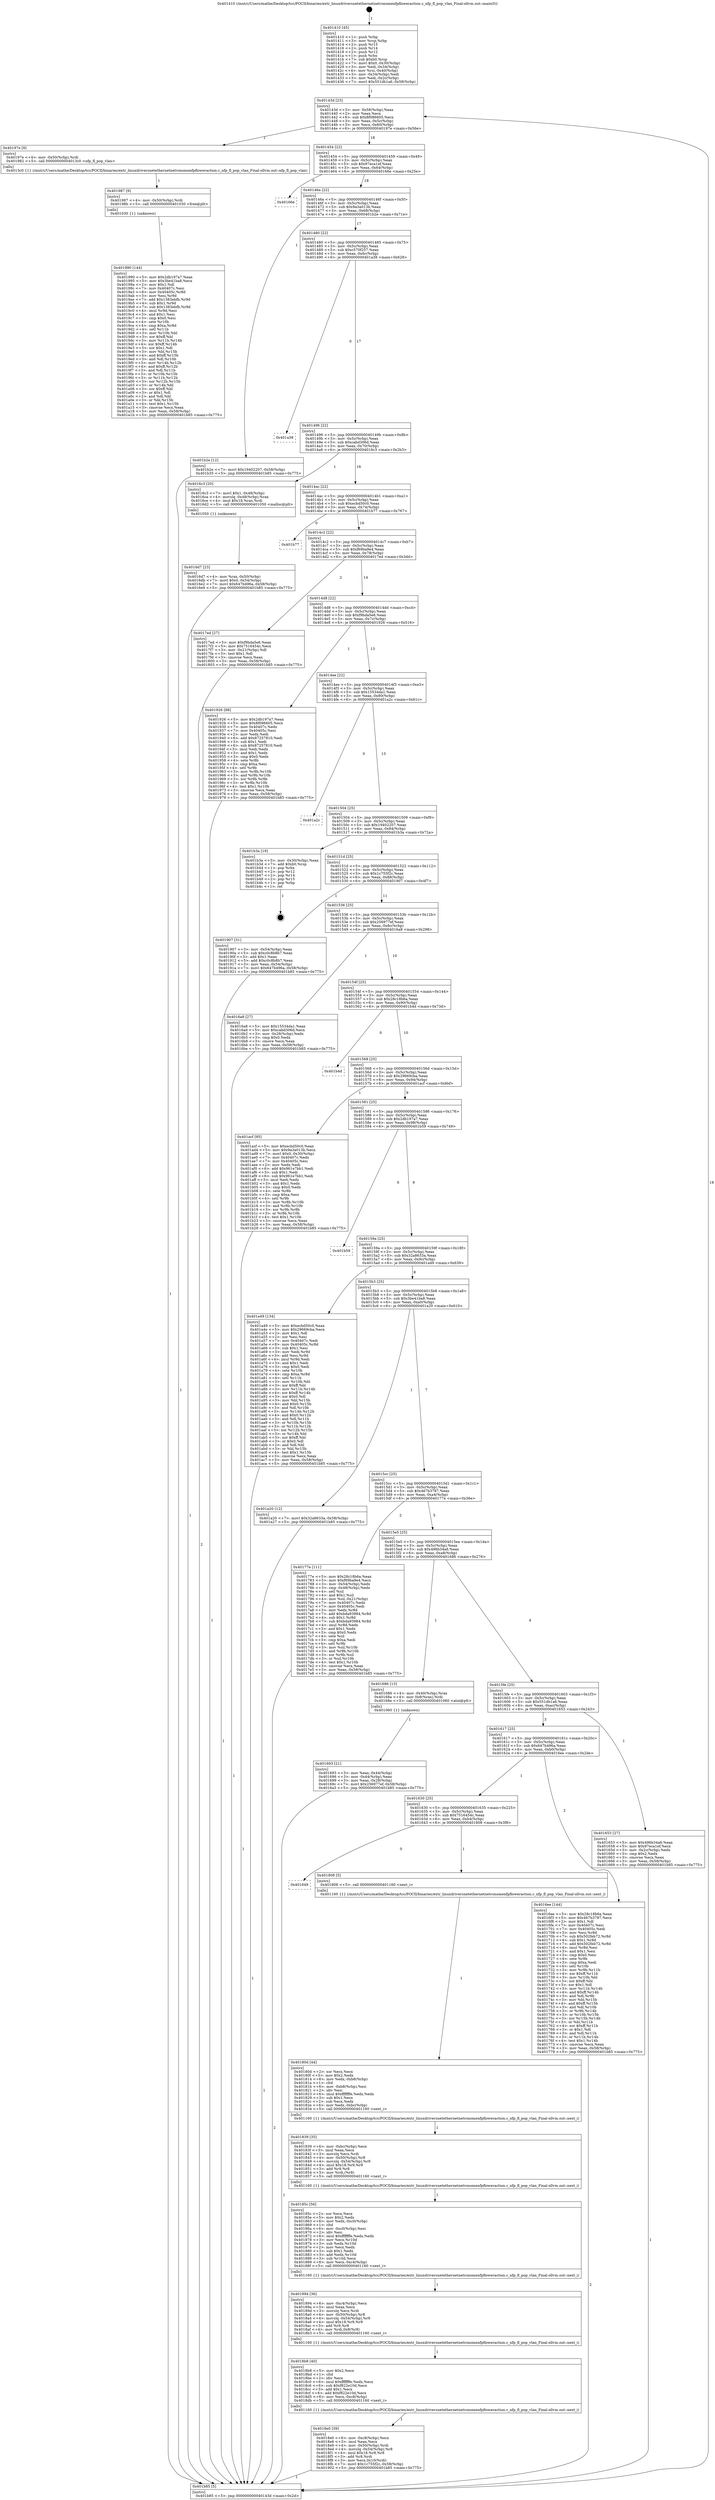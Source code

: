 digraph "0x401410" {
  label = "0x401410 (/mnt/c/Users/mathe/Desktop/tcc/POCII/binaries/extr_linuxdriversnetethernetnetronomenfpfloweraction.c_nfp_fl_pop_vlan_Final-ollvm.out::main(0))"
  labelloc = "t"
  node[shape=record]

  Entry [label="",width=0.3,height=0.3,shape=circle,fillcolor=black,style=filled]
  "0x40143d" [label="{
     0x40143d [23]\l
     | [instrs]\l
     &nbsp;&nbsp;0x40143d \<+3\>: mov -0x58(%rbp),%eax\l
     &nbsp;&nbsp;0x401440 \<+2\>: mov %eax,%ecx\l
     &nbsp;&nbsp;0x401442 \<+6\>: sub $0x8f086605,%ecx\l
     &nbsp;&nbsp;0x401448 \<+3\>: mov %eax,-0x5c(%rbp)\l
     &nbsp;&nbsp;0x40144b \<+3\>: mov %ecx,-0x60(%rbp)\l
     &nbsp;&nbsp;0x40144e \<+6\>: je 000000000040197e \<main+0x56e\>\l
  }"]
  "0x40197e" [label="{
     0x40197e [9]\l
     | [instrs]\l
     &nbsp;&nbsp;0x40197e \<+4\>: mov -0x50(%rbp),%rdi\l
     &nbsp;&nbsp;0x401982 \<+5\>: call 00000000004013c0 \<nfp_fl_pop_vlan\>\l
     | [calls]\l
     &nbsp;&nbsp;0x4013c0 \{1\} (/mnt/c/Users/mathe/Desktop/tcc/POCII/binaries/extr_linuxdriversnetethernetnetronomenfpfloweraction.c_nfp_fl_pop_vlan_Final-ollvm.out::nfp_fl_pop_vlan)\l
  }"]
  "0x401454" [label="{
     0x401454 [22]\l
     | [instrs]\l
     &nbsp;&nbsp;0x401454 \<+5\>: jmp 0000000000401459 \<main+0x49\>\l
     &nbsp;&nbsp;0x401459 \<+3\>: mov -0x5c(%rbp),%eax\l
     &nbsp;&nbsp;0x40145c \<+5\>: sub $0x97eca1ef,%eax\l
     &nbsp;&nbsp;0x401461 \<+3\>: mov %eax,-0x64(%rbp)\l
     &nbsp;&nbsp;0x401464 \<+6\>: je 000000000040166e \<main+0x25e\>\l
  }"]
  Exit [label="",width=0.3,height=0.3,shape=circle,fillcolor=black,style=filled,peripheries=2]
  "0x40166e" [label="{
     0x40166e\l
  }", style=dashed]
  "0x40146a" [label="{
     0x40146a [22]\l
     | [instrs]\l
     &nbsp;&nbsp;0x40146a \<+5\>: jmp 000000000040146f \<main+0x5f\>\l
     &nbsp;&nbsp;0x40146f \<+3\>: mov -0x5c(%rbp),%eax\l
     &nbsp;&nbsp;0x401472 \<+5\>: sub $0x9a3a013b,%eax\l
     &nbsp;&nbsp;0x401477 \<+3\>: mov %eax,-0x68(%rbp)\l
     &nbsp;&nbsp;0x40147a \<+6\>: je 0000000000401b2e \<main+0x71e\>\l
  }"]
  "0x401990" [label="{
     0x401990 [144]\l
     | [instrs]\l
     &nbsp;&nbsp;0x401990 \<+5\>: mov $0x2db197a7,%eax\l
     &nbsp;&nbsp;0x401995 \<+5\>: mov $0x3be41ba8,%ecx\l
     &nbsp;&nbsp;0x40199a \<+2\>: mov $0x1,%dl\l
     &nbsp;&nbsp;0x40199c \<+7\>: mov 0x40407c,%esi\l
     &nbsp;&nbsp;0x4019a3 \<+8\>: mov 0x40405c,%r8d\l
     &nbsp;&nbsp;0x4019ab \<+3\>: mov %esi,%r9d\l
     &nbsp;&nbsp;0x4019ae \<+7\>: add $0x1383ebfb,%r9d\l
     &nbsp;&nbsp;0x4019b5 \<+4\>: sub $0x1,%r9d\l
     &nbsp;&nbsp;0x4019b9 \<+7\>: sub $0x1383ebfb,%r9d\l
     &nbsp;&nbsp;0x4019c0 \<+4\>: imul %r9d,%esi\l
     &nbsp;&nbsp;0x4019c4 \<+3\>: and $0x1,%esi\l
     &nbsp;&nbsp;0x4019c7 \<+3\>: cmp $0x0,%esi\l
     &nbsp;&nbsp;0x4019ca \<+4\>: sete %r10b\l
     &nbsp;&nbsp;0x4019ce \<+4\>: cmp $0xa,%r8d\l
     &nbsp;&nbsp;0x4019d2 \<+4\>: setl %r11b\l
     &nbsp;&nbsp;0x4019d6 \<+3\>: mov %r10b,%bl\l
     &nbsp;&nbsp;0x4019d9 \<+3\>: xor $0xff,%bl\l
     &nbsp;&nbsp;0x4019dc \<+3\>: mov %r11b,%r14b\l
     &nbsp;&nbsp;0x4019df \<+4\>: xor $0xff,%r14b\l
     &nbsp;&nbsp;0x4019e3 \<+3\>: xor $0x1,%dl\l
     &nbsp;&nbsp;0x4019e6 \<+3\>: mov %bl,%r15b\l
     &nbsp;&nbsp;0x4019e9 \<+4\>: and $0xff,%r15b\l
     &nbsp;&nbsp;0x4019ed \<+3\>: and %dl,%r10b\l
     &nbsp;&nbsp;0x4019f0 \<+3\>: mov %r14b,%r12b\l
     &nbsp;&nbsp;0x4019f3 \<+4\>: and $0xff,%r12b\l
     &nbsp;&nbsp;0x4019f7 \<+3\>: and %dl,%r11b\l
     &nbsp;&nbsp;0x4019fa \<+3\>: or %r10b,%r15b\l
     &nbsp;&nbsp;0x4019fd \<+3\>: or %r11b,%r12b\l
     &nbsp;&nbsp;0x401a00 \<+3\>: xor %r12b,%r15b\l
     &nbsp;&nbsp;0x401a03 \<+3\>: or %r14b,%bl\l
     &nbsp;&nbsp;0x401a06 \<+3\>: xor $0xff,%bl\l
     &nbsp;&nbsp;0x401a09 \<+3\>: or $0x1,%dl\l
     &nbsp;&nbsp;0x401a0c \<+2\>: and %dl,%bl\l
     &nbsp;&nbsp;0x401a0e \<+3\>: or %bl,%r15b\l
     &nbsp;&nbsp;0x401a11 \<+4\>: test $0x1,%r15b\l
     &nbsp;&nbsp;0x401a15 \<+3\>: cmovne %ecx,%eax\l
     &nbsp;&nbsp;0x401a18 \<+3\>: mov %eax,-0x58(%rbp)\l
     &nbsp;&nbsp;0x401a1b \<+5\>: jmp 0000000000401b85 \<main+0x775\>\l
  }"]
  "0x401b2e" [label="{
     0x401b2e [12]\l
     | [instrs]\l
     &nbsp;&nbsp;0x401b2e \<+7\>: movl $0x19402207,-0x58(%rbp)\l
     &nbsp;&nbsp;0x401b35 \<+5\>: jmp 0000000000401b85 \<main+0x775\>\l
  }"]
  "0x401480" [label="{
     0x401480 [22]\l
     | [instrs]\l
     &nbsp;&nbsp;0x401480 \<+5\>: jmp 0000000000401485 \<main+0x75\>\l
     &nbsp;&nbsp;0x401485 \<+3\>: mov -0x5c(%rbp),%eax\l
     &nbsp;&nbsp;0x401488 \<+5\>: sub $0xc570f257,%eax\l
     &nbsp;&nbsp;0x40148d \<+3\>: mov %eax,-0x6c(%rbp)\l
     &nbsp;&nbsp;0x401490 \<+6\>: je 0000000000401a38 \<main+0x628\>\l
  }"]
  "0x401987" [label="{
     0x401987 [9]\l
     | [instrs]\l
     &nbsp;&nbsp;0x401987 \<+4\>: mov -0x50(%rbp),%rdi\l
     &nbsp;&nbsp;0x40198b \<+5\>: call 0000000000401030 \<free@plt\>\l
     | [calls]\l
     &nbsp;&nbsp;0x401030 \{1\} (unknown)\l
  }"]
  "0x401a38" [label="{
     0x401a38\l
  }", style=dashed]
  "0x401496" [label="{
     0x401496 [22]\l
     | [instrs]\l
     &nbsp;&nbsp;0x401496 \<+5\>: jmp 000000000040149b \<main+0x8b\>\l
     &nbsp;&nbsp;0x40149b \<+3\>: mov -0x5c(%rbp),%eax\l
     &nbsp;&nbsp;0x40149e \<+5\>: sub $0xcabd306d,%eax\l
     &nbsp;&nbsp;0x4014a3 \<+3\>: mov %eax,-0x70(%rbp)\l
     &nbsp;&nbsp;0x4014a6 \<+6\>: je 00000000004016c3 \<main+0x2b3\>\l
  }"]
  "0x4018e0" [label="{
     0x4018e0 [39]\l
     | [instrs]\l
     &nbsp;&nbsp;0x4018e0 \<+6\>: mov -0xc8(%rbp),%ecx\l
     &nbsp;&nbsp;0x4018e6 \<+3\>: imul %eax,%ecx\l
     &nbsp;&nbsp;0x4018e9 \<+4\>: mov -0x50(%rbp),%rdi\l
     &nbsp;&nbsp;0x4018ed \<+4\>: movslq -0x54(%rbp),%r8\l
     &nbsp;&nbsp;0x4018f1 \<+4\>: imul $0x18,%r8,%r8\l
     &nbsp;&nbsp;0x4018f5 \<+3\>: add %r8,%rdi\l
     &nbsp;&nbsp;0x4018f8 \<+3\>: mov %ecx,0x10(%rdi)\l
     &nbsp;&nbsp;0x4018fb \<+7\>: movl $0x1c755f2c,-0x58(%rbp)\l
     &nbsp;&nbsp;0x401902 \<+5\>: jmp 0000000000401b85 \<main+0x775\>\l
  }"]
  "0x4016c3" [label="{
     0x4016c3 [20]\l
     | [instrs]\l
     &nbsp;&nbsp;0x4016c3 \<+7\>: movl $0x1,-0x48(%rbp)\l
     &nbsp;&nbsp;0x4016ca \<+4\>: movslq -0x48(%rbp),%rax\l
     &nbsp;&nbsp;0x4016ce \<+4\>: imul $0x18,%rax,%rdi\l
     &nbsp;&nbsp;0x4016d2 \<+5\>: call 0000000000401050 \<malloc@plt\>\l
     | [calls]\l
     &nbsp;&nbsp;0x401050 \{1\} (unknown)\l
  }"]
  "0x4014ac" [label="{
     0x4014ac [22]\l
     | [instrs]\l
     &nbsp;&nbsp;0x4014ac \<+5\>: jmp 00000000004014b1 \<main+0xa1\>\l
     &nbsp;&nbsp;0x4014b1 \<+3\>: mov -0x5c(%rbp),%eax\l
     &nbsp;&nbsp;0x4014b4 \<+5\>: sub $0xecbd50c0,%eax\l
     &nbsp;&nbsp;0x4014b9 \<+3\>: mov %eax,-0x74(%rbp)\l
     &nbsp;&nbsp;0x4014bc \<+6\>: je 0000000000401b77 \<main+0x767\>\l
  }"]
  "0x4018b8" [label="{
     0x4018b8 [40]\l
     | [instrs]\l
     &nbsp;&nbsp;0x4018b8 \<+5\>: mov $0x2,%ecx\l
     &nbsp;&nbsp;0x4018bd \<+1\>: cltd\l
     &nbsp;&nbsp;0x4018be \<+2\>: idiv %ecx\l
     &nbsp;&nbsp;0x4018c0 \<+6\>: imul $0xfffffffe,%edx,%ecx\l
     &nbsp;&nbsp;0x4018c6 \<+6\>: sub $0xf822e10d,%ecx\l
     &nbsp;&nbsp;0x4018cc \<+3\>: add $0x1,%ecx\l
     &nbsp;&nbsp;0x4018cf \<+6\>: add $0xf822e10d,%ecx\l
     &nbsp;&nbsp;0x4018d5 \<+6\>: mov %ecx,-0xc8(%rbp)\l
     &nbsp;&nbsp;0x4018db \<+5\>: call 0000000000401160 \<next_i\>\l
     | [calls]\l
     &nbsp;&nbsp;0x401160 \{1\} (/mnt/c/Users/mathe/Desktop/tcc/POCII/binaries/extr_linuxdriversnetethernetnetronomenfpfloweraction.c_nfp_fl_pop_vlan_Final-ollvm.out::next_i)\l
  }"]
  "0x401b77" [label="{
     0x401b77\l
  }", style=dashed]
  "0x4014c2" [label="{
     0x4014c2 [22]\l
     | [instrs]\l
     &nbsp;&nbsp;0x4014c2 \<+5\>: jmp 00000000004014c7 \<main+0xb7\>\l
     &nbsp;&nbsp;0x4014c7 \<+3\>: mov -0x5c(%rbp),%eax\l
     &nbsp;&nbsp;0x4014ca \<+5\>: sub $0xf69ba9e4,%eax\l
     &nbsp;&nbsp;0x4014cf \<+3\>: mov %eax,-0x78(%rbp)\l
     &nbsp;&nbsp;0x4014d2 \<+6\>: je 00000000004017ed \<main+0x3dd\>\l
  }"]
  "0x401894" [label="{
     0x401894 [36]\l
     | [instrs]\l
     &nbsp;&nbsp;0x401894 \<+6\>: mov -0xc4(%rbp),%ecx\l
     &nbsp;&nbsp;0x40189a \<+3\>: imul %eax,%ecx\l
     &nbsp;&nbsp;0x40189d \<+3\>: movslq %ecx,%rdi\l
     &nbsp;&nbsp;0x4018a0 \<+4\>: mov -0x50(%rbp),%r8\l
     &nbsp;&nbsp;0x4018a4 \<+4\>: movslq -0x54(%rbp),%r9\l
     &nbsp;&nbsp;0x4018a8 \<+4\>: imul $0x18,%r9,%r9\l
     &nbsp;&nbsp;0x4018ac \<+3\>: add %r9,%r8\l
     &nbsp;&nbsp;0x4018af \<+4\>: mov %rdi,0x8(%r8)\l
     &nbsp;&nbsp;0x4018b3 \<+5\>: call 0000000000401160 \<next_i\>\l
     | [calls]\l
     &nbsp;&nbsp;0x401160 \{1\} (/mnt/c/Users/mathe/Desktop/tcc/POCII/binaries/extr_linuxdriversnetethernetnetronomenfpfloweraction.c_nfp_fl_pop_vlan_Final-ollvm.out::next_i)\l
  }"]
  "0x4017ed" [label="{
     0x4017ed [27]\l
     | [instrs]\l
     &nbsp;&nbsp;0x4017ed \<+5\>: mov $0xf9bda5e6,%eax\l
     &nbsp;&nbsp;0x4017f2 \<+5\>: mov $0x7516454c,%ecx\l
     &nbsp;&nbsp;0x4017f7 \<+3\>: mov -0x21(%rbp),%dl\l
     &nbsp;&nbsp;0x4017fa \<+3\>: test $0x1,%dl\l
     &nbsp;&nbsp;0x4017fd \<+3\>: cmovne %ecx,%eax\l
     &nbsp;&nbsp;0x401800 \<+3\>: mov %eax,-0x58(%rbp)\l
     &nbsp;&nbsp;0x401803 \<+5\>: jmp 0000000000401b85 \<main+0x775\>\l
  }"]
  "0x4014d8" [label="{
     0x4014d8 [22]\l
     | [instrs]\l
     &nbsp;&nbsp;0x4014d8 \<+5\>: jmp 00000000004014dd \<main+0xcd\>\l
     &nbsp;&nbsp;0x4014dd \<+3\>: mov -0x5c(%rbp),%eax\l
     &nbsp;&nbsp;0x4014e0 \<+5\>: sub $0xf9bda5e6,%eax\l
     &nbsp;&nbsp;0x4014e5 \<+3\>: mov %eax,-0x7c(%rbp)\l
     &nbsp;&nbsp;0x4014e8 \<+6\>: je 0000000000401926 \<main+0x516\>\l
  }"]
  "0x40185c" [label="{
     0x40185c [56]\l
     | [instrs]\l
     &nbsp;&nbsp;0x40185c \<+2\>: xor %ecx,%ecx\l
     &nbsp;&nbsp;0x40185e \<+5\>: mov $0x2,%edx\l
     &nbsp;&nbsp;0x401863 \<+6\>: mov %edx,-0xc0(%rbp)\l
     &nbsp;&nbsp;0x401869 \<+1\>: cltd\l
     &nbsp;&nbsp;0x40186a \<+6\>: mov -0xc0(%rbp),%esi\l
     &nbsp;&nbsp;0x401870 \<+2\>: idiv %esi\l
     &nbsp;&nbsp;0x401872 \<+6\>: imul $0xfffffffe,%edx,%edx\l
     &nbsp;&nbsp;0x401878 \<+3\>: mov %ecx,%r10d\l
     &nbsp;&nbsp;0x40187b \<+3\>: sub %edx,%r10d\l
     &nbsp;&nbsp;0x40187e \<+2\>: mov %ecx,%edx\l
     &nbsp;&nbsp;0x401880 \<+3\>: sub $0x1,%edx\l
     &nbsp;&nbsp;0x401883 \<+3\>: add %edx,%r10d\l
     &nbsp;&nbsp;0x401886 \<+3\>: sub %r10d,%ecx\l
     &nbsp;&nbsp;0x401889 \<+6\>: mov %ecx,-0xc4(%rbp)\l
     &nbsp;&nbsp;0x40188f \<+5\>: call 0000000000401160 \<next_i\>\l
     | [calls]\l
     &nbsp;&nbsp;0x401160 \{1\} (/mnt/c/Users/mathe/Desktop/tcc/POCII/binaries/extr_linuxdriversnetethernetnetronomenfpfloweraction.c_nfp_fl_pop_vlan_Final-ollvm.out::next_i)\l
  }"]
  "0x401926" [label="{
     0x401926 [88]\l
     | [instrs]\l
     &nbsp;&nbsp;0x401926 \<+5\>: mov $0x2db197a7,%eax\l
     &nbsp;&nbsp;0x40192b \<+5\>: mov $0x8f086605,%ecx\l
     &nbsp;&nbsp;0x401930 \<+7\>: mov 0x40407c,%edx\l
     &nbsp;&nbsp;0x401937 \<+7\>: mov 0x40405c,%esi\l
     &nbsp;&nbsp;0x40193e \<+2\>: mov %edx,%edi\l
     &nbsp;&nbsp;0x401940 \<+6\>: add $0x87257810,%edi\l
     &nbsp;&nbsp;0x401946 \<+3\>: sub $0x1,%edi\l
     &nbsp;&nbsp;0x401949 \<+6\>: sub $0x87257810,%edi\l
     &nbsp;&nbsp;0x40194f \<+3\>: imul %edi,%edx\l
     &nbsp;&nbsp;0x401952 \<+3\>: and $0x1,%edx\l
     &nbsp;&nbsp;0x401955 \<+3\>: cmp $0x0,%edx\l
     &nbsp;&nbsp;0x401958 \<+4\>: sete %r8b\l
     &nbsp;&nbsp;0x40195c \<+3\>: cmp $0xa,%esi\l
     &nbsp;&nbsp;0x40195f \<+4\>: setl %r9b\l
     &nbsp;&nbsp;0x401963 \<+3\>: mov %r8b,%r10b\l
     &nbsp;&nbsp;0x401966 \<+3\>: and %r9b,%r10b\l
     &nbsp;&nbsp;0x401969 \<+3\>: xor %r9b,%r8b\l
     &nbsp;&nbsp;0x40196c \<+3\>: or %r8b,%r10b\l
     &nbsp;&nbsp;0x40196f \<+4\>: test $0x1,%r10b\l
     &nbsp;&nbsp;0x401973 \<+3\>: cmovne %ecx,%eax\l
     &nbsp;&nbsp;0x401976 \<+3\>: mov %eax,-0x58(%rbp)\l
     &nbsp;&nbsp;0x401979 \<+5\>: jmp 0000000000401b85 \<main+0x775\>\l
  }"]
  "0x4014ee" [label="{
     0x4014ee [22]\l
     | [instrs]\l
     &nbsp;&nbsp;0x4014ee \<+5\>: jmp 00000000004014f3 \<main+0xe3\>\l
     &nbsp;&nbsp;0x4014f3 \<+3\>: mov -0x5c(%rbp),%eax\l
     &nbsp;&nbsp;0x4014f6 \<+5\>: sub $0x15534da1,%eax\l
     &nbsp;&nbsp;0x4014fb \<+3\>: mov %eax,-0x80(%rbp)\l
     &nbsp;&nbsp;0x4014fe \<+6\>: je 0000000000401a2c \<main+0x61c\>\l
  }"]
  "0x401839" [label="{
     0x401839 [35]\l
     | [instrs]\l
     &nbsp;&nbsp;0x401839 \<+6\>: mov -0xbc(%rbp),%ecx\l
     &nbsp;&nbsp;0x40183f \<+3\>: imul %eax,%ecx\l
     &nbsp;&nbsp;0x401842 \<+3\>: movslq %ecx,%rdi\l
     &nbsp;&nbsp;0x401845 \<+4\>: mov -0x50(%rbp),%r8\l
     &nbsp;&nbsp;0x401849 \<+4\>: movslq -0x54(%rbp),%r9\l
     &nbsp;&nbsp;0x40184d \<+4\>: imul $0x18,%r9,%r9\l
     &nbsp;&nbsp;0x401851 \<+3\>: add %r9,%r8\l
     &nbsp;&nbsp;0x401854 \<+3\>: mov %rdi,(%r8)\l
     &nbsp;&nbsp;0x401857 \<+5\>: call 0000000000401160 \<next_i\>\l
     | [calls]\l
     &nbsp;&nbsp;0x401160 \{1\} (/mnt/c/Users/mathe/Desktop/tcc/POCII/binaries/extr_linuxdriversnetethernetnetronomenfpfloweraction.c_nfp_fl_pop_vlan_Final-ollvm.out::next_i)\l
  }"]
  "0x401a2c" [label="{
     0x401a2c\l
  }", style=dashed]
  "0x401504" [label="{
     0x401504 [25]\l
     | [instrs]\l
     &nbsp;&nbsp;0x401504 \<+5\>: jmp 0000000000401509 \<main+0xf9\>\l
     &nbsp;&nbsp;0x401509 \<+3\>: mov -0x5c(%rbp),%eax\l
     &nbsp;&nbsp;0x40150c \<+5\>: sub $0x19402207,%eax\l
     &nbsp;&nbsp;0x401511 \<+6\>: mov %eax,-0x84(%rbp)\l
     &nbsp;&nbsp;0x401517 \<+6\>: je 0000000000401b3a \<main+0x72a\>\l
  }"]
  "0x40180d" [label="{
     0x40180d [44]\l
     | [instrs]\l
     &nbsp;&nbsp;0x40180d \<+2\>: xor %ecx,%ecx\l
     &nbsp;&nbsp;0x40180f \<+5\>: mov $0x2,%edx\l
     &nbsp;&nbsp;0x401814 \<+6\>: mov %edx,-0xb8(%rbp)\l
     &nbsp;&nbsp;0x40181a \<+1\>: cltd\l
     &nbsp;&nbsp;0x40181b \<+6\>: mov -0xb8(%rbp),%esi\l
     &nbsp;&nbsp;0x401821 \<+2\>: idiv %esi\l
     &nbsp;&nbsp;0x401823 \<+6\>: imul $0xfffffffe,%edx,%edx\l
     &nbsp;&nbsp;0x401829 \<+3\>: sub $0x1,%ecx\l
     &nbsp;&nbsp;0x40182c \<+2\>: sub %ecx,%edx\l
     &nbsp;&nbsp;0x40182e \<+6\>: mov %edx,-0xbc(%rbp)\l
     &nbsp;&nbsp;0x401834 \<+5\>: call 0000000000401160 \<next_i\>\l
     | [calls]\l
     &nbsp;&nbsp;0x401160 \{1\} (/mnt/c/Users/mathe/Desktop/tcc/POCII/binaries/extr_linuxdriversnetethernetnetronomenfpfloweraction.c_nfp_fl_pop_vlan_Final-ollvm.out::next_i)\l
  }"]
  "0x401b3a" [label="{
     0x401b3a [19]\l
     | [instrs]\l
     &nbsp;&nbsp;0x401b3a \<+3\>: mov -0x30(%rbp),%eax\l
     &nbsp;&nbsp;0x401b3d \<+7\>: add $0xb0,%rsp\l
     &nbsp;&nbsp;0x401b44 \<+1\>: pop %rbx\l
     &nbsp;&nbsp;0x401b45 \<+2\>: pop %r12\l
     &nbsp;&nbsp;0x401b47 \<+2\>: pop %r14\l
     &nbsp;&nbsp;0x401b49 \<+2\>: pop %r15\l
     &nbsp;&nbsp;0x401b4b \<+1\>: pop %rbp\l
     &nbsp;&nbsp;0x401b4c \<+1\>: ret\l
  }"]
  "0x40151d" [label="{
     0x40151d [25]\l
     | [instrs]\l
     &nbsp;&nbsp;0x40151d \<+5\>: jmp 0000000000401522 \<main+0x112\>\l
     &nbsp;&nbsp;0x401522 \<+3\>: mov -0x5c(%rbp),%eax\l
     &nbsp;&nbsp;0x401525 \<+5\>: sub $0x1c755f2c,%eax\l
     &nbsp;&nbsp;0x40152a \<+6\>: mov %eax,-0x88(%rbp)\l
     &nbsp;&nbsp;0x401530 \<+6\>: je 0000000000401907 \<main+0x4f7\>\l
  }"]
  "0x401649" [label="{
     0x401649\l
  }", style=dashed]
  "0x401907" [label="{
     0x401907 [31]\l
     | [instrs]\l
     &nbsp;&nbsp;0x401907 \<+3\>: mov -0x54(%rbp),%eax\l
     &nbsp;&nbsp;0x40190a \<+5\>: sub $0xc0c8b8b7,%eax\l
     &nbsp;&nbsp;0x40190f \<+3\>: add $0x1,%eax\l
     &nbsp;&nbsp;0x401912 \<+5\>: add $0xc0c8b8b7,%eax\l
     &nbsp;&nbsp;0x401917 \<+3\>: mov %eax,-0x54(%rbp)\l
     &nbsp;&nbsp;0x40191a \<+7\>: movl $0x647b496a,-0x58(%rbp)\l
     &nbsp;&nbsp;0x401921 \<+5\>: jmp 0000000000401b85 \<main+0x775\>\l
  }"]
  "0x401536" [label="{
     0x401536 [25]\l
     | [instrs]\l
     &nbsp;&nbsp;0x401536 \<+5\>: jmp 000000000040153b \<main+0x12b\>\l
     &nbsp;&nbsp;0x40153b \<+3\>: mov -0x5c(%rbp),%eax\l
     &nbsp;&nbsp;0x40153e \<+5\>: sub $0x256977ef,%eax\l
     &nbsp;&nbsp;0x401543 \<+6\>: mov %eax,-0x8c(%rbp)\l
     &nbsp;&nbsp;0x401549 \<+6\>: je 00000000004016a8 \<main+0x298\>\l
  }"]
  "0x401808" [label="{
     0x401808 [5]\l
     | [instrs]\l
     &nbsp;&nbsp;0x401808 \<+5\>: call 0000000000401160 \<next_i\>\l
     | [calls]\l
     &nbsp;&nbsp;0x401160 \{1\} (/mnt/c/Users/mathe/Desktop/tcc/POCII/binaries/extr_linuxdriversnetethernetnetronomenfpfloweraction.c_nfp_fl_pop_vlan_Final-ollvm.out::next_i)\l
  }"]
  "0x4016a8" [label="{
     0x4016a8 [27]\l
     | [instrs]\l
     &nbsp;&nbsp;0x4016a8 \<+5\>: mov $0x15534da1,%eax\l
     &nbsp;&nbsp;0x4016ad \<+5\>: mov $0xcabd306d,%ecx\l
     &nbsp;&nbsp;0x4016b2 \<+3\>: mov -0x28(%rbp),%edx\l
     &nbsp;&nbsp;0x4016b5 \<+3\>: cmp $0x0,%edx\l
     &nbsp;&nbsp;0x4016b8 \<+3\>: cmove %ecx,%eax\l
     &nbsp;&nbsp;0x4016bb \<+3\>: mov %eax,-0x58(%rbp)\l
     &nbsp;&nbsp;0x4016be \<+5\>: jmp 0000000000401b85 \<main+0x775\>\l
  }"]
  "0x40154f" [label="{
     0x40154f [25]\l
     | [instrs]\l
     &nbsp;&nbsp;0x40154f \<+5\>: jmp 0000000000401554 \<main+0x144\>\l
     &nbsp;&nbsp;0x401554 \<+3\>: mov -0x5c(%rbp),%eax\l
     &nbsp;&nbsp;0x401557 \<+5\>: sub $0x28c18b6a,%eax\l
     &nbsp;&nbsp;0x40155c \<+6\>: mov %eax,-0x90(%rbp)\l
     &nbsp;&nbsp;0x401562 \<+6\>: je 0000000000401b4d \<main+0x73d\>\l
  }"]
  "0x401630" [label="{
     0x401630 [25]\l
     | [instrs]\l
     &nbsp;&nbsp;0x401630 \<+5\>: jmp 0000000000401635 \<main+0x225\>\l
     &nbsp;&nbsp;0x401635 \<+3\>: mov -0x5c(%rbp),%eax\l
     &nbsp;&nbsp;0x401638 \<+5\>: sub $0x7516454c,%eax\l
     &nbsp;&nbsp;0x40163d \<+6\>: mov %eax,-0xb4(%rbp)\l
     &nbsp;&nbsp;0x401643 \<+6\>: je 0000000000401808 \<main+0x3f8\>\l
  }"]
  "0x401b4d" [label="{
     0x401b4d\l
  }", style=dashed]
  "0x401568" [label="{
     0x401568 [25]\l
     | [instrs]\l
     &nbsp;&nbsp;0x401568 \<+5\>: jmp 000000000040156d \<main+0x15d\>\l
     &nbsp;&nbsp;0x40156d \<+3\>: mov -0x5c(%rbp),%eax\l
     &nbsp;&nbsp;0x401570 \<+5\>: sub $0x29669cba,%eax\l
     &nbsp;&nbsp;0x401575 \<+6\>: mov %eax,-0x94(%rbp)\l
     &nbsp;&nbsp;0x40157b \<+6\>: je 0000000000401acf \<main+0x6bf\>\l
  }"]
  "0x4016ee" [label="{
     0x4016ee [144]\l
     | [instrs]\l
     &nbsp;&nbsp;0x4016ee \<+5\>: mov $0x28c18b6a,%eax\l
     &nbsp;&nbsp;0x4016f3 \<+5\>: mov $0x467b3787,%ecx\l
     &nbsp;&nbsp;0x4016f8 \<+2\>: mov $0x1,%dl\l
     &nbsp;&nbsp;0x4016fa \<+7\>: mov 0x40407c,%esi\l
     &nbsp;&nbsp;0x401701 \<+7\>: mov 0x40405c,%edi\l
     &nbsp;&nbsp;0x401708 \<+3\>: mov %esi,%r8d\l
     &nbsp;&nbsp;0x40170b \<+7\>: sub $0x502feb72,%r8d\l
     &nbsp;&nbsp;0x401712 \<+4\>: sub $0x1,%r8d\l
     &nbsp;&nbsp;0x401716 \<+7\>: add $0x502feb72,%r8d\l
     &nbsp;&nbsp;0x40171d \<+4\>: imul %r8d,%esi\l
     &nbsp;&nbsp;0x401721 \<+3\>: and $0x1,%esi\l
     &nbsp;&nbsp;0x401724 \<+3\>: cmp $0x0,%esi\l
     &nbsp;&nbsp;0x401727 \<+4\>: sete %r9b\l
     &nbsp;&nbsp;0x40172b \<+3\>: cmp $0xa,%edi\l
     &nbsp;&nbsp;0x40172e \<+4\>: setl %r10b\l
     &nbsp;&nbsp;0x401732 \<+3\>: mov %r9b,%r11b\l
     &nbsp;&nbsp;0x401735 \<+4\>: xor $0xff,%r11b\l
     &nbsp;&nbsp;0x401739 \<+3\>: mov %r10b,%bl\l
     &nbsp;&nbsp;0x40173c \<+3\>: xor $0xff,%bl\l
     &nbsp;&nbsp;0x40173f \<+3\>: xor $0x1,%dl\l
     &nbsp;&nbsp;0x401742 \<+3\>: mov %r11b,%r14b\l
     &nbsp;&nbsp;0x401745 \<+4\>: and $0xff,%r14b\l
     &nbsp;&nbsp;0x401749 \<+3\>: and %dl,%r9b\l
     &nbsp;&nbsp;0x40174c \<+3\>: mov %bl,%r15b\l
     &nbsp;&nbsp;0x40174f \<+4\>: and $0xff,%r15b\l
     &nbsp;&nbsp;0x401753 \<+3\>: and %dl,%r10b\l
     &nbsp;&nbsp;0x401756 \<+3\>: or %r9b,%r14b\l
     &nbsp;&nbsp;0x401759 \<+3\>: or %r10b,%r15b\l
     &nbsp;&nbsp;0x40175c \<+3\>: xor %r15b,%r14b\l
     &nbsp;&nbsp;0x40175f \<+3\>: or %bl,%r11b\l
     &nbsp;&nbsp;0x401762 \<+4\>: xor $0xff,%r11b\l
     &nbsp;&nbsp;0x401766 \<+3\>: or $0x1,%dl\l
     &nbsp;&nbsp;0x401769 \<+3\>: and %dl,%r11b\l
     &nbsp;&nbsp;0x40176c \<+3\>: or %r11b,%r14b\l
     &nbsp;&nbsp;0x40176f \<+4\>: test $0x1,%r14b\l
     &nbsp;&nbsp;0x401773 \<+3\>: cmovne %ecx,%eax\l
     &nbsp;&nbsp;0x401776 \<+3\>: mov %eax,-0x58(%rbp)\l
     &nbsp;&nbsp;0x401779 \<+5\>: jmp 0000000000401b85 \<main+0x775\>\l
  }"]
  "0x401acf" [label="{
     0x401acf [95]\l
     | [instrs]\l
     &nbsp;&nbsp;0x401acf \<+5\>: mov $0xecbd50c0,%eax\l
     &nbsp;&nbsp;0x401ad4 \<+5\>: mov $0x9a3a013b,%ecx\l
     &nbsp;&nbsp;0x401ad9 \<+7\>: movl $0x0,-0x30(%rbp)\l
     &nbsp;&nbsp;0x401ae0 \<+7\>: mov 0x40407c,%edx\l
     &nbsp;&nbsp;0x401ae7 \<+7\>: mov 0x40405c,%esi\l
     &nbsp;&nbsp;0x401aee \<+2\>: mov %edx,%edi\l
     &nbsp;&nbsp;0x401af0 \<+6\>: add $0x961e7bb1,%edi\l
     &nbsp;&nbsp;0x401af6 \<+3\>: sub $0x1,%edi\l
     &nbsp;&nbsp;0x401af9 \<+6\>: sub $0x961e7bb1,%edi\l
     &nbsp;&nbsp;0x401aff \<+3\>: imul %edi,%edx\l
     &nbsp;&nbsp;0x401b02 \<+3\>: and $0x1,%edx\l
     &nbsp;&nbsp;0x401b05 \<+3\>: cmp $0x0,%edx\l
     &nbsp;&nbsp;0x401b08 \<+4\>: sete %r8b\l
     &nbsp;&nbsp;0x401b0c \<+3\>: cmp $0xa,%esi\l
     &nbsp;&nbsp;0x401b0f \<+4\>: setl %r9b\l
     &nbsp;&nbsp;0x401b13 \<+3\>: mov %r8b,%r10b\l
     &nbsp;&nbsp;0x401b16 \<+3\>: and %r9b,%r10b\l
     &nbsp;&nbsp;0x401b19 \<+3\>: xor %r9b,%r8b\l
     &nbsp;&nbsp;0x401b1c \<+3\>: or %r8b,%r10b\l
     &nbsp;&nbsp;0x401b1f \<+4\>: test $0x1,%r10b\l
     &nbsp;&nbsp;0x401b23 \<+3\>: cmovne %ecx,%eax\l
     &nbsp;&nbsp;0x401b26 \<+3\>: mov %eax,-0x58(%rbp)\l
     &nbsp;&nbsp;0x401b29 \<+5\>: jmp 0000000000401b85 \<main+0x775\>\l
  }"]
  "0x401581" [label="{
     0x401581 [25]\l
     | [instrs]\l
     &nbsp;&nbsp;0x401581 \<+5\>: jmp 0000000000401586 \<main+0x176\>\l
     &nbsp;&nbsp;0x401586 \<+3\>: mov -0x5c(%rbp),%eax\l
     &nbsp;&nbsp;0x401589 \<+5\>: sub $0x2db197a7,%eax\l
     &nbsp;&nbsp;0x40158e \<+6\>: mov %eax,-0x98(%rbp)\l
     &nbsp;&nbsp;0x401594 \<+6\>: je 0000000000401b59 \<main+0x749\>\l
  }"]
  "0x4016d7" [label="{
     0x4016d7 [23]\l
     | [instrs]\l
     &nbsp;&nbsp;0x4016d7 \<+4\>: mov %rax,-0x50(%rbp)\l
     &nbsp;&nbsp;0x4016db \<+7\>: movl $0x0,-0x54(%rbp)\l
     &nbsp;&nbsp;0x4016e2 \<+7\>: movl $0x647b496a,-0x58(%rbp)\l
     &nbsp;&nbsp;0x4016e9 \<+5\>: jmp 0000000000401b85 \<main+0x775\>\l
  }"]
  "0x401b59" [label="{
     0x401b59\l
  }", style=dashed]
  "0x40159a" [label="{
     0x40159a [25]\l
     | [instrs]\l
     &nbsp;&nbsp;0x40159a \<+5\>: jmp 000000000040159f \<main+0x18f\>\l
     &nbsp;&nbsp;0x40159f \<+3\>: mov -0x5c(%rbp),%eax\l
     &nbsp;&nbsp;0x4015a2 \<+5\>: sub $0x32a8633a,%eax\l
     &nbsp;&nbsp;0x4015a7 \<+6\>: mov %eax,-0x9c(%rbp)\l
     &nbsp;&nbsp;0x4015ad \<+6\>: je 0000000000401a49 \<main+0x639\>\l
  }"]
  "0x401693" [label="{
     0x401693 [21]\l
     | [instrs]\l
     &nbsp;&nbsp;0x401693 \<+3\>: mov %eax,-0x44(%rbp)\l
     &nbsp;&nbsp;0x401696 \<+3\>: mov -0x44(%rbp),%eax\l
     &nbsp;&nbsp;0x401699 \<+3\>: mov %eax,-0x28(%rbp)\l
     &nbsp;&nbsp;0x40169c \<+7\>: movl $0x256977ef,-0x58(%rbp)\l
     &nbsp;&nbsp;0x4016a3 \<+5\>: jmp 0000000000401b85 \<main+0x775\>\l
  }"]
  "0x401a49" [label="{
     0x401a49 [134]\l
     | [instrs]\l
     &nbsp;&nbsp;0x401a49 \<+5\>: mov $0xecbd50c0,%eax\l
     &nbsp;&nbsp;0x401a4e \<+5\>: mov $0x29669cba,%ecx\l
     &nbsp;&nbsp;0x401a53 \<+2\>: mov $0x1,%dl\l
     &nbsp;&nbsp;0x401a55 \<+2\>: xor %esi,%esi\l
     &nbsp;&nbsp;0x401a57 \<+7\>: mov 0x40407c,%edi\l
     &nbsp;&nbsp;0x401a5e \<+8\>: mov 0x40405c,%r8d\l
     &nbsp;&nbsp;0x401a66 \<+3\>: sub $0x1,%esi\l
     &nbsp;&nbsp;0x401a69 \<+3\>: mov %edi,%r9d\l
     &nbsp;&nbsp;0x401a6c \<+3\>: add %esi,%r9d\l
     &nbsp;&nbsp;0x401a6f \<+4\>: imul %r9d,%edi\l
     &nbsp;&nbsp;0x401a73 \<+3\>: and $0x1,%edi\l
     &nbsp;&nbsp;0x401a76 \<+3\>: cmp $0x0,%edi\l
     &nbsp;&nbsp;0x401a79 \<+4\>: sete %r10b\l
     &nbsp;&nbsp;0x401a7d \<+4\>: cmp $0xa,%r8d\l
     &nbsp;&nbsp;0x401a81 \<+4\>: setl %r11b\l
     &nbsp;&nbsp;0x401a85 \<+3\>: mov %r10b,%bl\l
     &nbsp;&nbsp;0x401a88 \<+3\>: xor $0xff,%bl\l
     &nbsp;&nbsp;0x401a8b \<+3\>: mov %r11b,%r14b\l
     &nbsp;&nbsp;0x401a8e \<+4\>: xor $0xff,%r14b\l
     &nbsp;&nbsp;0x401a92 \<+3\>: xor $0x0,%dl\l
     &nbsp;&nbsp;0x401a95 \<+3\>: mov %bl,%r15b\l
     &nbsp;&nbsp;0x401a98 \<+4\>: and $0x0,%r15b\l
     &nbsp;&nbsp;0x401a9c \<+3\>: and %dl,%r10b\l
     &nbsp;&nbsp;0x401a9f \<+3\>: mov %r14b,%r12b\l
     &nbsp;&nbsp;0x401aa2 \<+4\>: and $0x0,%r12b\l
     &nbsp;&nbsp;0x401aa6 \<+3\>: and %dl,%r11b\l
     &nbsp;&nbsp;0x401aa9 \<+3\>: or %r10b,%r15b\l
     &nbsp;&nbsp;0x401aac \<+3\>: or %r11b,%r12b\l
     &nbsp;&nbsp;0x401aaf \<+3\>: xor %r12b,%r15b\l
     &nbsp;&nbsp;0x401ab2 \<+3\>: or %r14b,%bl\l
     &nbsp;&nbsp;0x401ab5 \<+3\>: xor $0xff,%bl\l
     &nbsp;&nbsp;0x401ab8 \<+3\>: or $0x0,%dl\l
     &nbsp;&nbsp;0x401abb \<+2\>: and %dl,%bl\l
     &nbsp;&nbsp;0x401abd \<+3\>: or %bl,%r15b\l
     &nbsp;&nbsp;0x401ac0 \<+4\>: test $0x1,%r15b\l
     &nbsp;&nbsp;0x401ac4 \<+3\>: cmovne %ecx,%eax\l
     &nbsp;&nbsp;0x401ac7 \<+3\>: mov %eax,-0x58(%rbp)\l
     &nbsp;&nbsp;0x401aca \<+5\>: jmp 0000000000401b85 \<main+0x775\>\l
  }"]
  "0x4015b3" [label="{
     0x4015b3 [25]\l
     | [instrs]\l
     &nbsp;&nbsp;0x4015b3 \<+5\>: jmp 00000000004015b8 \<main+0x1a8\>\l
     &nbsp;&nbsp;0x4015b8 \<+3\>: mov -0x5c(%rbp),%eax\l
     &nbsp;&nbsp;0x4015bb \<+5\>: sub $0x3be41ba8,%eax\l
     &nbsp;&nbsp;0x4015c0 \<+6\>: mov %eax,-0xa0(%rbp)\l
     &nbsp;&nbsp;0x4015c6 \<+6\>: je 0000000000401a20 \<main+0x610\>\l
  }"]
  "0x401410" [label="{
     0x401410 [45]\l
     | [instrs]\l
     &nbsp;&nbsp;0x401410 \<+1\>: push %rbp\l
     &nbsp;&nbsp;0x401411 \<+3\>: mov %rsp,%rbp\l
     &nbsp;&nbsp;0x401414 \<+2\>: push %r15\l
     &nbsp;&nbsp;0x401416 \<+2\>: push %r14\l
     &nbsp;&nbsp;0x401418 \<+2\>: push %r12\l
     &nbsp;&nbsp;0x40141a \<+1\>: push %rbx\l
     &nbsp;&nbsp;0x40141b \<+7\>: sub $0xb0,%rsp\l
     &nbsp;&nbsp;0x401422 \<+7\>: movl $0x0,-0x30(%rbp)\l
     &nbsp;&nbsp;0x401429 \<+3\>: mov %edi,-0x34(%rbp)\l
     &nbsp;&nbsp;0x40142c \<+4\>: mov %rsi,-0x40(%rbp)\l
     &nbsp;&nbsp;0x401430 \<+3\>: mov -0x34(%rbp),%edi\l
     &nbsp;&nbsp;0x401433 \<+3\>: mov %edi,-0x2c(%rbp)\l
     &nbsp;&nbsp;0x401436 \<+7\>: movl $0x551db1a6,-0x58(%rbp)\l
  }"]
  "0x401a20" [label="{
     0x401a20 [12]\l
     | [instrs]\l
     &nbsp;&nbsp;0x401a20 \<+7\>: movl $0x32a8633a,-0x58(%rbp)\l
     &nbsp;&nbsp;0x401a27 \<+5\>: jmp 0000000000401b85 \<main+0x775\>\l
  }"]
  "0x4015cc" [label="{
     0x4015cc [25]\l
     | [instrs]\l
     &nbsp;&nbsp;0x4015cc \<+5\>: jmp 00000000004015d1 \<main+0x1c1\>\l
     &nbsp;&nbsp;0x4015d1 \<+3\>: mov -0x5c(%rbp),%eax\l
     &nbsp;&nbsp;0x4015d4 \<+5\>: sub $0x467b3787,%eax\l
     &nbsp;&nbsp;0x4015d9 \<+6\>: mov %eax,-0xa4(%rbp)\l
     &nbsp;&nbsp;0x4015df \<+6\>: je 000000000040177e \<main+0x36e\>\l
  }"]
  "0x401b85" [label="{
     0x401b85 [5]\l
     | [instrs]\l
     &nbsp;&nbsp;0x401b85 \<+5\>: jmp 000000000040143d \<main+0x2d\>\l
  }"]
  "0x40177e" [label="{
     0x40177e [111]\l
     | [instrs]\l
     &nbsp;&nbsp;0x40177e \<+5\>: mov $0x28c18b6a,%eax\l
     &nbsp;&nbsp;0x401783 \<+5\>: mov $0xf69ba9e4,%ecx\l
     &nbsp;&nbsp;0x401788 \<+3\>: mov -0x54(%rbp),%edx\l
     &nbsp;&nbsp;0x40178b \<+3\>: cmp -0x48(%rbp),%edx\l
     &nbsp;&nbsp;0x40178e \<+4\>: setl %sil\l
     &nbsp;&nbsp;0x401792 \<+4\>: and $0x1,%sil\l
     &nbsp;&nbsp;0x401796 \<+4\>: mov %sil,-0x21(%rbp)\l
     &nbsp;&nbsp;0x40179a \<+7\>: mov 0x40407c,%edx\l
     &nbsp;&nbsp;0x4017a1 \<+7\>: mov 0x40405c,%edi\l
     &nbsp;&nbsp;0x4017a8 \<+3\>: mov %edx,%r8d\l
     &nbsp;&nbsp;0x4017ab \<+7\>: add $0xbda93984,%r8d\l
     &nbsp;&nbsp;0x4017b2 \<+4\>: sub $0x1,%r8d\l
     &nbsp;&nbsp;0x4017b6 \<+7\>: sub $0xbda93984,%r8d\l
     &nbsp;&nbsp;0x4017bd \<+4\>: imul %r8d,%edx\l
     &nbsp;&nbsp;0x4017c1 \<+3\>: and $0x1,%edx\l
     &nbsp;&nbsp;0x4017c4 \<+3\>: cmp $0x0,%edx\l
     &nbsp;&nbsp;0x4017c7 \<+4\>: sete %sil\l
     &nbsp;&nbsp;0x4017cb \<+3\>: cmp $0xa,%edi\l
     &nbsp;&nbsp;0x4017ce \<+4\>: setl %r9b\l
     &nbsp;&nbsp;0x4017d2 \<+3\>: mov %sil,%r10b\l
     &nbsp;&nbsp;0x4017d5 \<+3\>: and %r9b,%r10b\l
     &nbsp;&nbsp;0x4017d8 \<+3\>: xor %r9b,%sil\l
     &nbsp;&nbsp;0x4017db \<+3\>: or %sil,%r10b\l
     &nbsp;&nbsp;0x4017de \<+4\>: test $0x1,%r10b\l
     &nbsp;&nbsp;0x4017e2 \<+3\>: cmovne %ecx,%eax\l
     &nbsp;&nbsp;0x4017e5 \<+3\>: mov %eax,-0x58(%rbp)\l
     &nbsp;&nbsp;0x4017e8 \<+5\>: jmp 0000000000401b85 \<main+0x775\>\l
  }"]
  "0x4015e5" [label="{
     0x4015e5 [25]\l
     | [instrs]\l
     &nbsp;&nbsp;0x4015e5 \<+5\>: jmp 00000000004015ea \<main+0x1da\>\l
     &nbsp;&nbsp;0x4015ea \<+3\>: mov -0x5c(%rbp),%eax\l
     &nbsp;&nbsp;0x4015ed \<+5\>: sub $0x496b34a6,%eax\l
     &nbsp;&nbsp;0x4015f2 \<+6\>: mov %eax,-0xa8(%rbp)\l
     &nbsp;&nbsp;0x4015f8 \<+6\>: je 0000000000401686 \<main+0x276\>\l
  }"]
  "0x401617" [label="{
     0x401617 [25]\l
     | [instrs]\l
     &nbsp;&nbsp;0x401617 \<+5\>: jmp 000000000040161c \<main+0x20c\>\l
     &nbsp;&nbsp;0x40161c \<+3\>: mov -0x5c(%rbp),%eax\l
     &nbsp;&nbsp;0x40161f \<+5\>: sub $0x647b496a,%eax\l
     &nbsp;&nbsp;0x401624 \<+6\>: mov %eax,-0xb0(%rbp)\l
     &nbsp;&nbsp;0x40162a \<+6\>: je 00000000004016ee \<main+0x2de\>\l
  }"]
  "0x401686" [label="{
     0x401686 [13]\l
     | [instrs]\l
     &nbsp;&nbsp;0x401686 \<+4\>: mov -0x40(%rbp),%rax\l
     &nbsp;&nbsp;0x40168a \<+4\>: mov 0x8(%rax),%rdi\l
     &nbsp;&nbsp;0x40168e \<+5\>: call 0000000000401060 \<atoi@plt\>\l
     | [calls]\l
     &nbsp;&nbsp;0x401060 \{1\} (unknown)\l
  }"]
  "0x4015fe" [label="{
     0x4015fe [25]\l
     | [instrs]\l
     &nbsp;&nbsp;0x4015fe \<+5\>: jmp 0000000000401603 \<main+0x1f3\>\l
     &nbsp;&nbsp;0x401603 \<+3\>: mov -0x5c(%rbp),%eax\l
     &nbsp;&nbsp;0x401606 \<+5\>: sub $0x551db1a6,%eax\l
     &nbsp;&nbsp;0x40160b \<+6\>: mov %eax,-0xac(%rbp)\l
     &nbsp;&nbsp;0x401611 \<+6\>: je 0000000000401653 \<main+0x243\>\l
  }"]
  "0x401653" [label="{
     0x401653 [27]\l
     | [instrs]\l
     &nbsp;&nbsp;0x401653 \<+5\>: mov $0x496b34a6,%eax\l
     &nbsp;&nbsp;0x401658 \<+5\>: mov $0x97eca1ef,%ecx\l
     &nbsp;&nbsp;0x40165d \<+3\>: mov -0x2c(%rbp),%edx\l
     &nbsp;&nbsp;0x401660 \<+3\>: cmp $0x2,%edx\l
     &nbsp;&nbsp;0x401663 \<+3\>: cmovne %ecx,%eax\l
     &nbsp;&nbsp;0x401666 \<+3\>: mov %eax,-0x58(%rbp)\l
     &nbsp;&nbsp;0x401669 \<+5\>: jmp 0000000000401b85 \<main+0x775\>\l
  }"]
  Entry -> "0x401410" [label=" 1"]
  "0x40143d" -> "0x40197e" [label=" 1"]
  "0x40143d" -> "0x401454" [label=" 18"]
  "0x401b3a" -> Exit [label=" 1"]
  "0x401454" -> "0x40166e" [label=" 0"]
  "0x401454" -> "0x40146a" [label=" 18"]
  "0x401b2e" -> "0x401b85" [label=" 1"]
  "0x40146a" -> "0x401b2e" [label=" 1"]
  "0x40146a" -> "0x401480" [label=" 17"]
  "0x401acf" -> "0x401b85" [label=" 1"]
  "0x401480" -> "0x401a38" [label=" 0"]
  "0x401480" -> "0x401496" [label=" 17"]
  "0x401a49" -> "0x401b85" [label=" 1"]
  "0x401496" -> "0x4016c3" [label=" 1"]
  "0x401496" -> "0x4014ac" [label=" 16"]
  "0x401a20" -> "0x401b85" [label=" 1"]
  "0x4014ac" -> "0x401b77" [label=" 0"]
  "0x4014ac" -> "0x4014c2" [label=" 16"]
  "0x401990" -> "0x401b85" [label=" 1"]
  "0x4014c2" -> "0x4017ed" [label=" 2"]
  "0x4014c2" -> "0x4014d8" [label=" 14"]
  "0x401987" -> "0x401990" [label=" 1"]
  "0x4014d8" -> "0x401926" [label=" 1"]
  "0x4014d8" -> "0x4014ee" [label=" 13"]
  "0x40197e" -> "0x401987" [label=" 1"]
  "0x4014ee" -> "0x401a2c" [label=" 0"]
  "0x4014ee" -> "0x401504" [label=" 13"]
  "0x401926" -> "0x401b85" [label=" 1"]
  "0x401504" -> "0x401b3a" [label=" 1"]
  "0x401504" -> "0x40151d" [label=" 12"]
  "0x401907" -> "0x401b85" [label=" 1"]
  "0x40151d" -> "0x401907" [label=" 1"]
  "0x40151d" -> "0x401536" [label=" 11"]
  "0x4018e0" -> "0x401b85" [label=" 1"]
  "0x401536" -> "0x4016a8" [label=" 1"]
  "0x401536" -> "0x40154f" [label=" 10"]
  "0x4018b8" -> "0x4018e0" [label=" 1"]
  "0x40154f" -> "0x401b4d" [label=" 0"]
  "0x40154f" -> "0x401568" [label=" 10"]
  "0x40185c" -> "0x401894" [label=" 1"]
  "0x401568" -> "0x401acf" [label=" 1"]
  "0x401568" -> "0x401581" [label=" 9"]
  "0x401839" -> "0x40185c" [label=" 1"]
  "0x401581" -> "0x401b59" [label=" 0"]
  "0x401581" -> "0x40159a" [label=" 9"]
  "0x401808" -> "0x40180d" [label=" 1"]
  "0x40159a" -> "0x401a49" [label=" 1"]
  "0x40159a" -> "0x4015b3" [label=" 8"]
  "0x401630" -> "0x401649" [label=" 0"]
  "0x4015b3" -> "0x401a20" [label=" 1"]
  "0x4015b3" -> "0x4015cc" [label=" 7"]
  "0x401630" -> "0x401808" [label=" 1"]
  "0x4015cc" -> "0x40177e" [label=" 2"]
  "0x4015cc" -> "0x4015e5" [label=" 5"]
  "0x401894" -> "0x4018b8" [label=" 1"]
  "0x4015e5" -> "0x401686" [label=" 1"]
  "0x4015e5" -> "0x4015fe" [label=" 4"]
  "0x4017ed" -> "0x401b85" [label=" 2"]
  "0x4015fe" -> "0x401653" [label=" 1"]
  "0x4015fe" -> "0x401617" [label=" 3"]
  "0x401653" -> "0x401b85" [label=" 1"]
  "0x401410" -> "0x40143d" [label=" 1"]
  "0x401b85" -> "0x40143d" [label=" 18"]
  "0x401686" -> "0x401693" [label=" 1"]
  "0x401693" -> "0x401b85" [label=" 1"]
  "0x4016a8" -> "0x401b85" [label=" 1"]
  "0x4016c3" -> "0x4016d7" [label=" 1"]
  "0x4016d7" -> "0x401b85" [label=" 1"]
  "0x40180d" -> "0x401839" [label=" 1"]
  "0x401617" -> "0x4016ee" [label=" 2"]
  "0x401617" -> "0x401630" [label=" 1"]
  "0x4016ee" -> "0x401b85" [label=" 2"]
  "0x40177e" -> "0x401b85" [label=" 2"]
}
